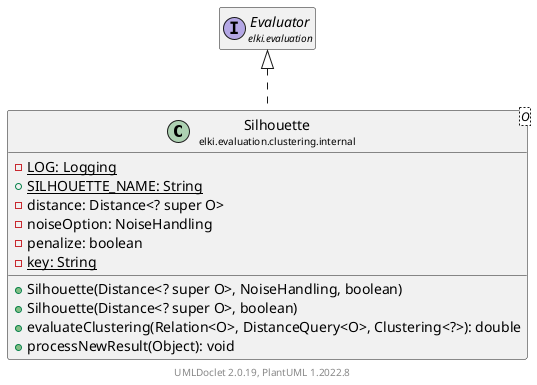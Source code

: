@startuml
    remove .*\.(Instance|Par|Parameterizer|Factory)$
    set namespaceSeparator none
    hide empty fields
    hide empty methods

    class "<size:14>Silhouette\n<size:10>elki.evaluation.clustering.internal" as elki.evaluation.clustering.internal.Silhouette<O> [[Silhouette.html]] {
        {static} -LOG: Logging
        {static} +SILHOUETTE_NAME: String
        -distance: Distance<? super O>
        -noiseOption: NoiseHandling
        -penalize: boolean
        {static} -key: String
        +Silhouette(Distance<? super O>, NoiseHandling, boolean)
        +Silhouette(Distance<? super O>, boolean)
        +evaluateClustering(Relation<O>, DistanceQuery<O>, Clustering<?>): double
        +processNewResult(Object): void
    }

    interface "<size:14>Evaluator\n<size:10>elki.evaluation" as elki.evaluation.Evaluator [[../../Evaluator.html]]
    class "<size:14>Silhouette.Par\n<size:10>elki.evaluation.clustering.internal" as elki.evaluation.clustering.internal.Silhouette.Par<O> [[Silhouette.Par.html]]

    elki.evaluation.Evaluator <|.. elki.evaluation.clustering.internal.Silhouette
    elki.evaluation.clustering.internal.Silhouette +-- elki.evaluation.clustering.internal.Silhouette.Par

    center footer UMLDoclet 2.0.19, PlantUML 1.2022.8
@enduml
